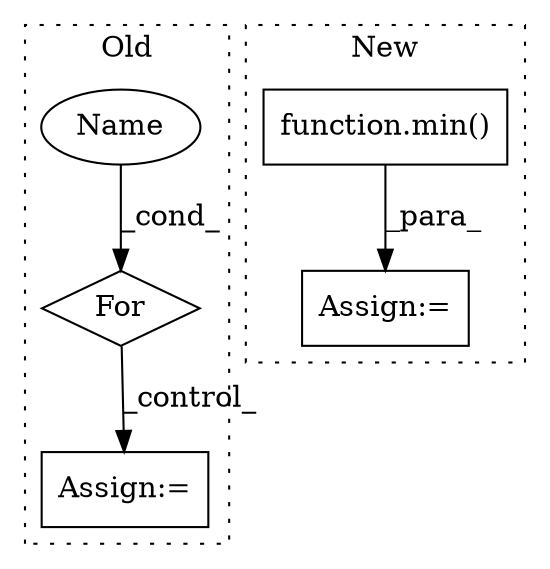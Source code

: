 digraph G {
subgraph cluster0 {
1 [label="For" a="107" s="2865,2918" l="4,14" shape="diamond"];
3 [label="Assign:=" a="68" s="2940" l="3" shape="box"];
4 [label="Name" a="87" s="2880" l="8" shape="ellipse"];
label = "Old";
style="dotted";
}
subgraph cluster1 {
2 [label="function.min()" a="75" s="3084,3116" l="4,1" shape="box"];
5 [label="Assign:=" a="68" s="3137" l="3" shape="box"];
label = "New";
style="dotted";
}
1 -> 3 [label="_control_"];
2 -> 5 [label="_para_"];
4 -> 1 [label="_cond_"];
}